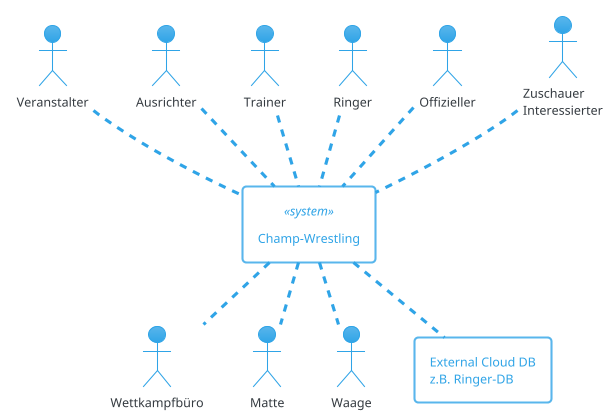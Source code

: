 @startuml
!theme cerulean

Rectangle "Champ-Wrestling" <<system>> as system
Actor "Veranstalter" as veranstalter
Actor "Ausrichter" as ausrichter
Actor "Wettkampfbüro" as wkb
Actor "Matte" as matte
Actor "Waage" as waage
Actor "Trainer" as trainer
Actor "Ringer" as ringer
Actor "Offizieller" as offical
Actor "Zuschauer\nInteressierter" as follower
Rectangle "External Cloud DB\nz.B. Ringer-DB" as cloud

veranstalter .do. system
ausrichter .do. system
offical .do. system

trainer .do. system
ringer .do. system
follower .do. system

wkb .up. system
matte .up. system
waage .up. system

cloud .up. system

@enduml
